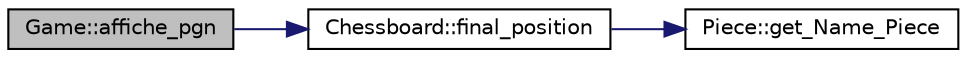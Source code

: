 digraph "Game::affiche_pgn"
{
 // LATEX_PDF_SIZE
  edge [fontname="Helvetica",fontsize="10",labelfontname="Helvetica",labelfontsize="10"];
  node [fontname="Helvetica",fontsize="10",shape=record];
  rankdir="LR";
  Node1 [label="Game::affiche_pgn",height=0.2,width=0.4,color="black", fillcolor="grey75", style="filled", fontcolor="black",tooltip="s'occupe de l'affichage final au format pgn"];
  Node1 -> Node2 [color="midnightblue",fontsize="10",style="solid",fontname="Helvetica"];
  Node2 [label="Chessboard::final_position",height=0.2,width=0.4,color="black", fillcolor="white", style="filled",URL="$df/d81/classChessboard.html#a964d18040457b83fad3cb3a1a9a3a16f",tooltip="la position finale du jeu sous une forme canonique, on récupère le contenu de chaque case en parcouta..."];
  Node2 -> Node3 [color="midnightblue",fontsize="10",style="solid",fontname="Helvetica"];
  Node3 [label="Piece::get_Name_Piece",height=0.2,width=0.4,color="black", fillcolor="white", style="filled",URL="$d5/df0/classPiece.html#a622d60ffe801afa5d6dc2a9404e13c84",tooltip="renvoie le nom de la pièce"];
}
